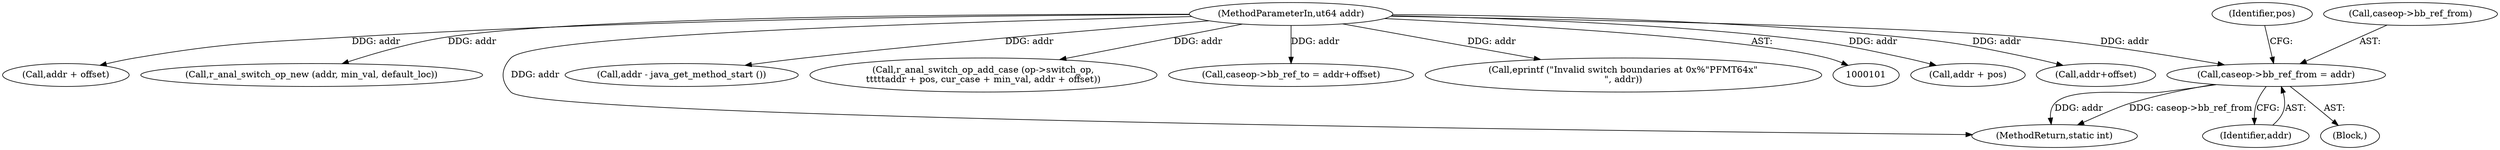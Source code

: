 digraph "0_radare2_224e6bc13fa353dd3b7f7a2334588f1c4229e58d@pointer" {
"1000274" [label="(Call,caseop->bb_ref_from = addr)"];
"1000104" [label="(MethodParameterIn,ut64 addr)"];
"1000255" [label="(Call,addr + pos)"];
"1000271" [label="(Call,addr+offset)"];
"1000226" [label="(Identifier,pos)"];
"1000274" [label="(Call,caseop->bb_ref_from = addr)"];
"1000261" [label="(Call,addr + offset)"];
"1000191" [label="(Call,r_anal_switch_op_new (addr, min_val, default_loc))"];
"1000293" [label="(MethodReturn,static int)"];
"1000104" [label="(MethodParameterIn,ut64 addr)"];
"1000278" [label="(Identifier,addr)"];
"1000266" [label="(Block,)"];
"1000117" [label="(Call,addr - java_get_method_start ())"];
"1000251" [label="(Call,r_anal_switch_op_add_case (op->switch_op,\n\t\t\t\t\taddr + pos, cur_case + min_val, addr + offset))"];
"1000267" [label="(Call,caseop->bb_ref_to = addr+offset)"];
"1000275" [label="(Call,caseop->bb_ref_from)"];
"1000281" [label="(Call,eprintf (\"Invalid switch boundaries at 0x%\"PFMT64x\"\n\", addr))"];
"1000274" -> "1000266"  [label="AST: "];
"1000274" -> "1000278"  [label="CFG: "];
"1000275" -> "1000274"  [label="AST: "];
"1000278" -> "1000274"  [label="AST: "];
"1000226" -> "1000274"  [label="CFG: "];
"1000274" -> "1000293"  [label="DDG: caseop->bb_ref_from"];
"1000274" -> "1000293"  [label="DDG: addr"];
"1000104" -> "1000274"  [label="DDG: addr"];
"1000104" -> "1000101"  [label="AST: "];
"1000104" -> "1000293"  [label="DDG: addr"];
"1000104" -> "1000117"  [label="DDG: addr"];
"1000104" -> "1000191"  [label="DDG: addr"];
"1000104" -> "1000251"  [label="DDG: addr"];
"1000104" -> "1000255"  [label="DDG: addr"];
"1000104" -> "1000261"  [label="DDG: addr"];
"1000104" -> "1000267"  [label="DDG: addr"];
"1000104" -> "1000271"  [label="DDG: addr"];
"1000104" -> "1000281"  [label="DDG: addr"];
}

